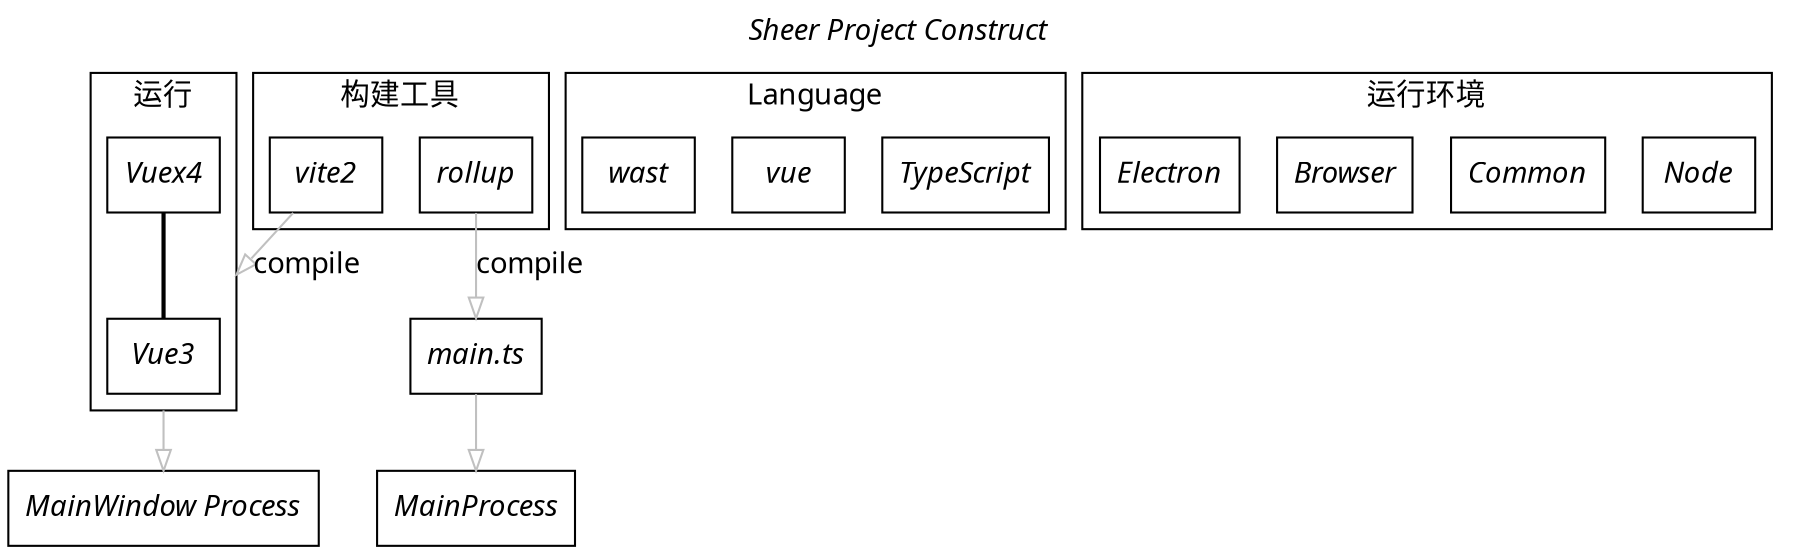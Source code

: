 

digraph  construct{


  // rankdir=LR
  graph [compound=true fontname="Source Code Variable ExtraLight Italic"]
  node [color=black,shape=box,fontname="Source Code Variable ExtraLight Italic" ordering=out];
  edge [ color=gray arrowhead = "empty" fontname="优设好身体"]

  labelloc= "t";
  label="Sheer Project Construct";

  concentrate=true

  subgraph cluster_dep{
    graph [fontname="优设好身体"]
    label="运行";
    // labelloc= "t";
    Vue3[fontname="Source Code Variable ExtraLight Italic"]
    Vuex4[fontname="Source Code Variable ExtraLight Italic"]

    Vuex4 -> Vue3[arrowhead=none penwidth=2 color=black]

  }
  subgraph clusterDep{
    graph [fontname="优设好身体"]
    label="构建工具";
    rollup[fontname="Source Code Variable ExtraLight Italic"]
    vite2[fontname="Source Code Variable ExtraLight Italic"]
  }
  subgraph clusterlang{
    graph [fontname="优设好身体"]
    label="Language";
    TypeScript[ fontname="Source Code Variable ExtraLight Italic"]
    vue[fontname="Source Code Variable ExtraLight Italic"]
    wast[fontname="Source Code Variable ExtraLight Italic"]
  }
  subgraph clusterenv{
    graph [fontname="优设好身体"]
    label="运行环境";
    "Node"[fontname="Source Code Variable ExtraLight Italic"]
    Common[fontname="Source Code Variable ExtraLight Italic"]
    Browser[fontname="Source Code Variable ExtraLight Italic"]
    Electron[fontname="Source Code Variable ExtraLight Italic"]
  }


  // {rank=max;Sheer}
  // {rank=same; Vue Vuex };


  vite2 -> Vue3 [label=compile  lhead=cluster_dep ]
  Vue3 -> "MainWindow Process"[ltail=cluster_dep ]
  rollup -> "main.ts"[label=compile]
  "main.ts" -> MainProcess
  // vite -> Vue [label=compile ltail=clusterDep lhead=cluster_dep ]
  //Vuex -> {Sheer};
  //state -> Vuex;
  //Vue -> Sheer ;
  //vite -> Vuex[label=compile]
}
